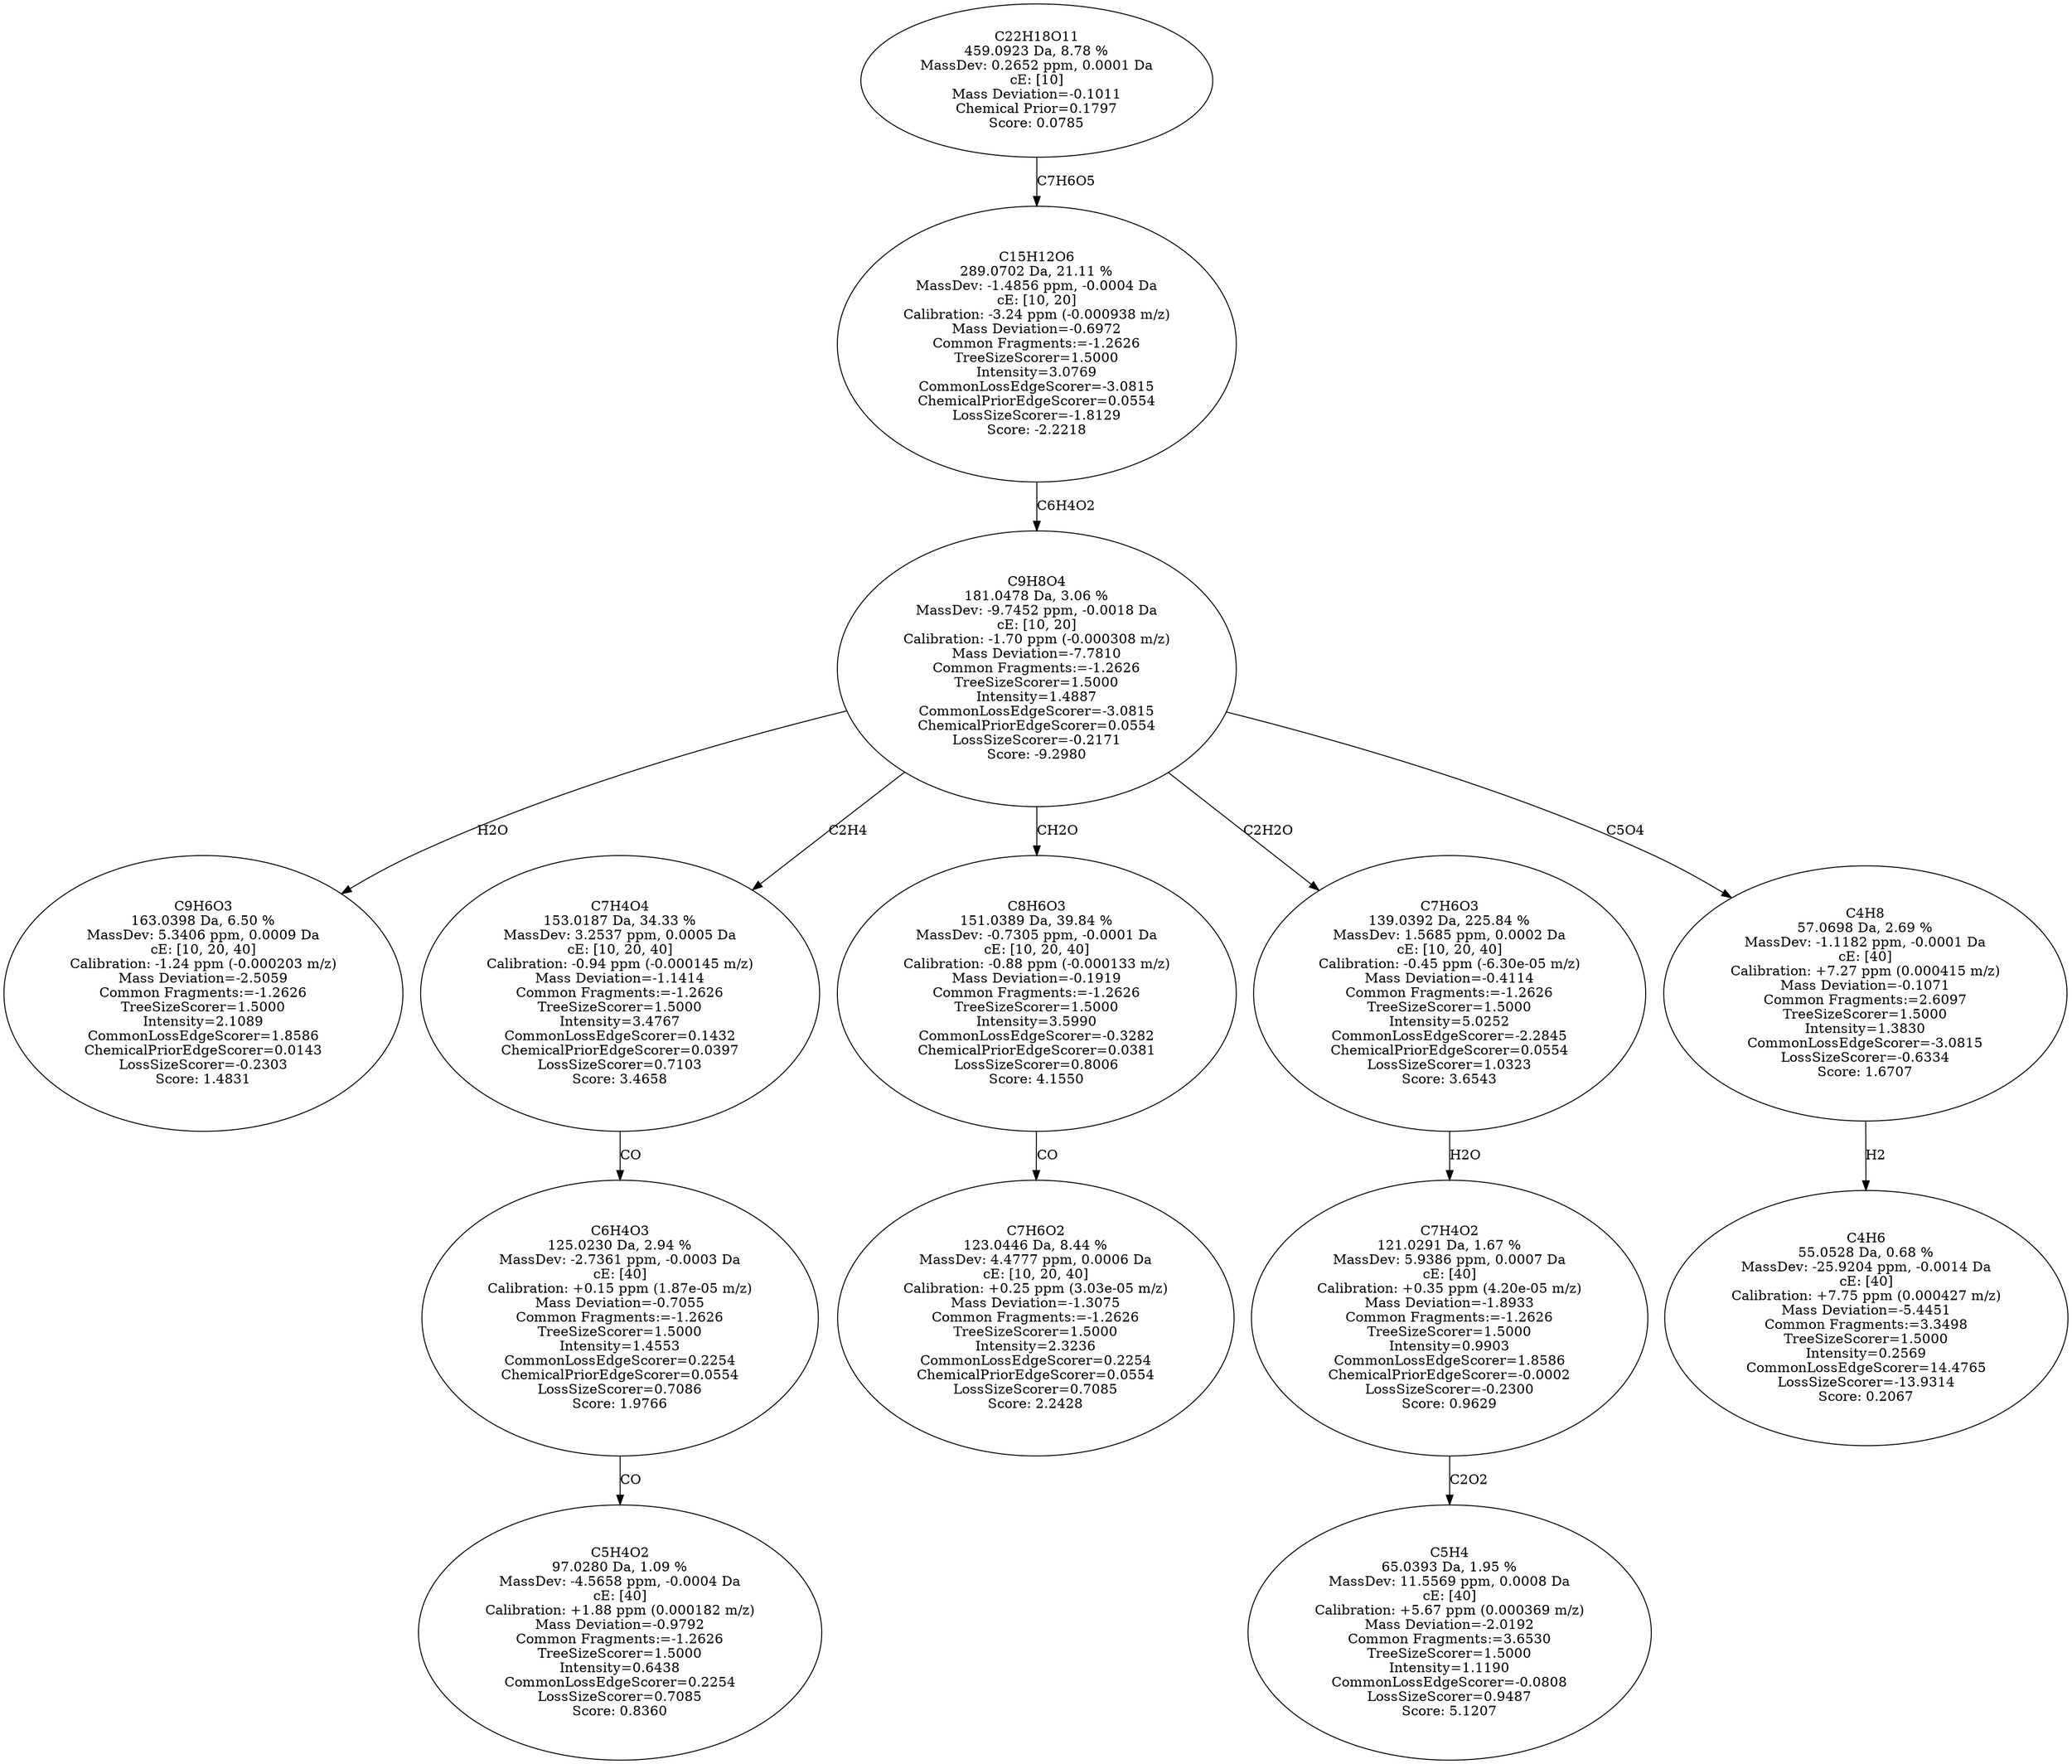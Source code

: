 strict digraph {
v1 [label="C9H6O3\n163.0398 Da, 6.50 %\nMassDev: 5.3406 ppm, 0.0009 Da\ncE: [10, 20, 40]\nCalibration: -1.24 ppm (-0.000203 m/z)\nMass Deviation=-2.5059\nCommon Fragments:=-1.2626\nTreeSizeScorer=1.5000\nIntensity=2.1089\nCommonLossEdgeScorer=1.8586\nChemicalPriorEdgeScorer=0.0143\nLossSizeScorer=-0.2303\nScore: 1.4831"];
v2 [label="C5H4O2\n97.0280 Da, 1.09 %\nMassDev: -4.5658 ppm, -0.0004 Da\ncE: [40]\nCalibration: +1.88 ppm (0.000182 m/z)\nMass Deviation=-0.9792\nCommon Fragments:=-1.2626\nTreeSizeScorer=1.5000\nIntensity=0.6438\nCommonLossEdgeScorer=0.2254\nLossSizeScorer=0.7085\nScore: 0.8360"];
v3 [label="C6H4O3\n125.0230 Da, 2.94 %\nMassDev: -2.7361 ppm, -0.0003 Da\ncE: [40]\nCalibration: +0.15 ppm (1.87e-05 m/z)\nMass Deviation=-0.7055\nCommon Fragments:=-1.2626\nTreeSizeScorer=1.5000\nIntensity=1.4553\nCommonLossEdgeScorer=0.2254\nChemicalPriorEdgeScorer=0.0554\nLossSizeScorer=0.7086\nScore: 1.9766"];
v4 [label="C7H4O4\n153.0187 Da, 34.33 %\nMassDev: 3.2537 ppm, 0.0005 Da\ncE: [10, 20, 40]\nCalibration: -0.94 ppm (-0.000145 m/z)\nMass Deviation=-1.1414\nCommon Fragments:=-1.2626\nTreeSizeScorer=1.5000\nIntensity=3.4767\nCommonLossEdgeScorer=0.1432\nChemicalPriorEdgeScorer=0.0397\nLossSizeScorer=0.7103\nScore: 3.4658"];
v5 [label="C7H6O2\n123.0446 Da, 8.44 %\nMassDev: 4.4777 ppm, 0.0006 Da\ncE: [10, 20, 40]\nCalibration: +0.25 ppm (3.03e-05 m/z)\nMass Deviation=-1.3075\nCommon Fragments:=-1.2626\nTreeSizeScorer=1.5000\nIntensity=2.3236\nCommonLossEdgeScorer=0.2254\nChemicalPriorEdgeScorer=0.0554\nLossSizeScorer=0.7085\nScore: 2.2428"];
v6 [label="C8H6O3\n151.0389 Da, 39.84 %\nMassDev: -0.7305 ppm, -0.0001 Da\ncE: [10, 20, 40]\nCalibration: -0.88 ppm (-0.000133 m/z)\nMass Deviation=-0.1919\nCommon Fragments:=-1.2626\nTreeSizeScorer=1.5000\nIntensity=3.5990\nCommonLossEdgeScorer=-0.3282\nChemicalPriorEdgeScorer=0.0381\nLossSizeScorer=0.8006\nScore: 4.1550"];
v7 [label="C5H4\n65.0393 Da, 1.95 %\nMassDev: 11.5569 ppm, 0.0008 Da\ncE: [40]\nCalibration: +5.67 ppm (0.000369 m/z)\nMass Deviation=-2.0192\nCommon Fragments:=3.6530\nTreeSizeScorer=1.5000\nIntensity=1.1190\nCommonLossEdgeScorer=-0.0808\nLossSizeScorer=0.9487\nScore: 5.1207"];
v8 [label="C7H4O2\n121.0291 Da, 1.67 %\nMassDev: 5.9386 ppm, 0.0007 Da\ncE: [40]\nCalibration: +0.35 ppm (4.20e-05 m/z)\nMass Deviation=-1.8933\nCommon Fragments:=-1.2626\nTreeSizeScorer=1.5000\nIntensity=0.9903\nCommonLossEdgeScorer=1.8586\nChemicalPriorEdgeScorer=-0.0002\nLossSizeScorer=-0.2300\nScore: 0.9629"];
v9 [label="C7H6O3\n139.0392 Da, 225.84 %\nMassDev: 1.5685 ppm, 0.0002 Da\ncE: [10, 20, 40]\nCalibration: -0.45 ppm (-6.30e-05 m/z)\nMass Deviation=-0.4114\nCommon Fragments:=-1.2626\nTreeSizeScorer=1.5000\nIntensity=5.0252\nCommonLossEdgeScorer=-2.2845\nChemicalPriorEdgeScorer=0.0554\nLossSizeScorer=1.0323\nScore: 3.6543"];
v10 [label="C4H6\n55.0528 Da, 0.68 %\nMassDev: -25.9204 ppm, -0.0014 Da\ncE: [40]\nCalibration: +7.75 ppm (0.000427 m/z)\nMass Deviation=-5.4451\nCommon Fragments:=3.3498\nTreeSizeScorer=1.5000\nIntensity=0.2569\nCommonLossEdgeScorer=14.4765\nLossSizeScorer=-13.9314\nScore: 0.2067"];
v11 [label="C4H8\n57.0698 Da, 2.69 %\nMassDev: -1.1182 ppm, -0.0001 Da\ncE: [40]\nCalibration: +7.27 ppm (0.000415 m/z)\nMass Deviation=-0.1071\nCommon Fragments:=2.6097\nTreeSizeScorer=1.5000\nIntensity=1.3830\nCommonLossEdgeScorer=-3.0815\nLossSizeScorer=-0.6334\nScore: 1.6707"];
v12 [label="C9H8O4\n181.0478 Da, 3.06 %\nMassDev: -9.7452 ppm, -0.0018 Da\ncE: [10, 20]\nCalibration: -1.70 ppm (-0.000308 m/z)\nMass Deviation=-7.7810\nCommon Fragments:=-1.2626\nTreeSizeScorer=1.5000\nIntensity=1.4887\nCommonLossEdgeScorer=-3.0815\nChemicalPriorEdgeScorer=0.0554\nLossSizeScorer=-0.2171\nScore: -9.2980"];
v13 [label="C15H12O6\n289.0702 Da, 21.11 %\nMassDev: -1.4856 ppm, -0.0004 Da\ncE: [10, 20]\nCalibration: -3.24 ppm (-0.000938 m/z)\nMass Deviation=-0.6972\nCommon Fragments:=-1.2626\nTreeSizeScorer=1.5000\nIntensity=3.0769\nCommonLossEdgeScorer=-3.0815\nChemicalPriorEdgeScorer=0.0554\nLossSizeScorer=-1.8129\nScore: -2.2218"];
v14 [label="C22H18O11\n459.0923 Da, 8.78 %\nMassDev: 0.2652 ppm, 0.0001 Da\ncE: [10]\nMass Deviation=-0.1011\nChemical Prior=0.1797\nScore: 0.0785"];
v12 -> v1 [label="H2O"];
v3 -> v2 [label="CO"];
v4 -> v3 [label="CO"];
v12 -> v4 [label="C2H4"];
v6 -> v5 [label="CO"];
v12 -> v6 [label="CH2O"];
v8 -> v7 [label="C2O2"];
v9 -> v8 [label="H2O"];
v12 -> v9 [label="C2H2O"];
v11 -> v10 [label="H2"];
v12 -> v11 [label="C5O4"];
v13 -> v12 [label="C6H4O2"];
v14 -> v13 [label="C7H6O5"];
}